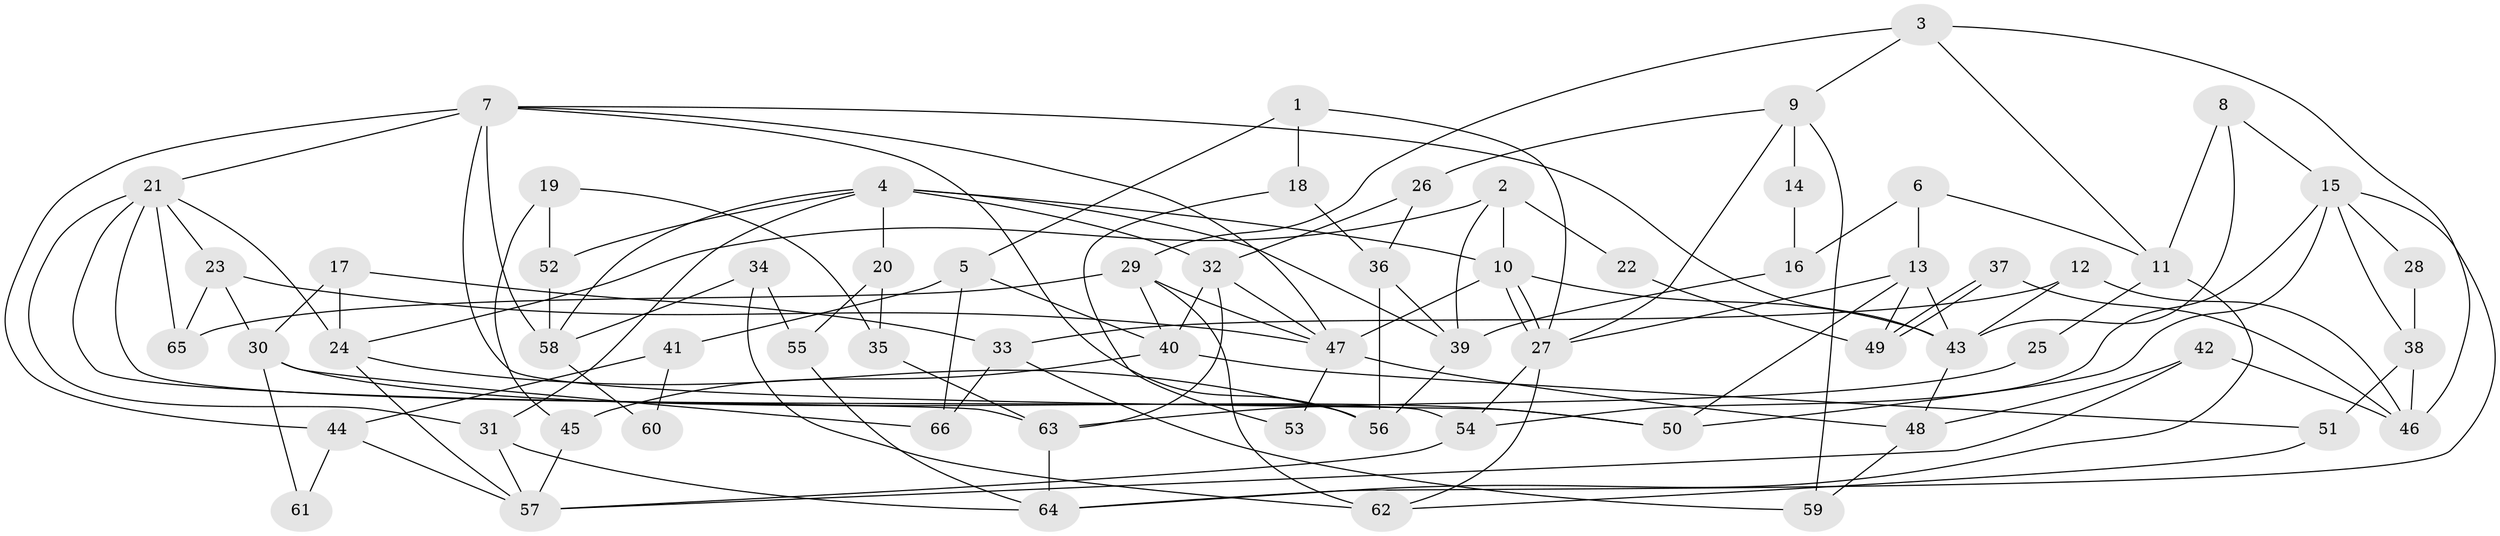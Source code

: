 // coarse degree distribution, {3: 0.18181818181818182, 7: 0.09090909090909091, 13: 0.030303030303030304, 8: 0.06060606060606061, 6: 0.12121212121212122, 11: 0.06060606060606061, 4: 0.15151515151515152, 2: 0.15151515151515152, 5: 0.12121212121212122, 14: 0.030303030303030304}
// Generated by graph-tools (version 1.1) at 2025/18/03/04/25 18:18:58]
// undirected, 66 vertices, 132 edges
graph export_dot {
graph [start="1"]
  node [color=gray90,style=filled];
  1;
  2;
  3;
  4;
  5;
  6;
  7;
  8;
  9;
  10;
  11;
  12;
  13;
  14;
  15;
  16;
  17;
  18;
  19;
  20;
  21;
  22;
  23;
  24;
  25;
  26;
  27;
  28;
  29;
  30;
  31;
  32;
  33;
  34;
  35;
  36;
  37;
  38;
  39;
  40;
  41;
  42;
  43;
  44;
  45;
  46;
  47;
  48;
  49;
  50;
  51;
  52;
  53;
  54;
  55;
  56;
  57;
  58;
  59;
  60;
  61;
  62;
  63;
  64;
  65;
  66;
  1 -- 27;
  1 -- 5;
  1 -- 18;
  2 -- 24;
  2 -- 39;
  2 -- 10;
  2 -- 22;
  3 -- 9;
  3 -- 11;
  3 -- 29;
  3 -- 46;
  4 -- 10;
  4 -- 32;
  4 -- 20;
  4 -- 31;
  4 -- 39;
  4 -- 52;
  4 -- 58;
  5 -- 40;
  5 -- 66;
  5 -- 41;
  6 -- 11;
  6 -- 13;
  6 -- 16;
  7 -- 21;
  7 -- 47;
  7 -- 43;
  7 -- 44;
  7 -- 50;
  7 -- 56;
  7 -- 58;
  8 -- 15;
  8 -- 43;
  8 -- 11;
  9 -- 27;
  9 -- 26;
  9 -- 14;
  9 -- 59;
  10 -- 27;
  10 -- 27;
  10 -- 43;
  10 -- 47;
  11 -- 64;
  11 -- 25;
  12 -- 33;
  12 -- 43;
  12 -- 46;
  13 -- 27;
  13 -- 43;
  13 -- 49;
  13 -- 50;
  14 -- 16;
  15 -- 38;
  15 -- 50;
  15 -- 28;
  15 -- 54;
  15 -- 64;
  16 -- 39;
  17 -- 30;
  17 -- 24;
  17 -- 33;
  18 -- 36;
  18 -- 53;
  19 -- 45;
  19 -- 52;
  19 -- 35;
  20 -- 35;
  20 -- 55;
  21 -- 54;
  21 -- 31;
  21 -- 23;
  21 -- 24;
  21 -- 63;
  21 -- 65;
  22 -- 49;
  23 -- 65;
  23 -- 30;
  23 -- 47;
  24 -- 57;
  24 -- 56;
  25 -- 63;
  26 -- 32;
  26 -- 36;
  27 -- 54;
  27 -- 62;
  28 -- 38;
  29 -- 47;
  29 -- 40;
  29 -- 62;
  29 -- 65;
  30 -- 50;
  30 -- 61;
  30 -- 66;
  31 -- 64;
  31 -- 57;
  32 -- 63;
  32 -- 47;
  32 -- 40;
  33 -- 59;
  33 -- 66;
  34 -- 62;
  34 -- 58;
  34 -- 55;
  35 -- 63;
  36 -- 39;
  36 -- 56;
  37 -- 46;
  37 -- 49;
  37 -- 49;
  38 -- 46;
  38 -- 51;
  39 -- 56;
  40 -- 45;
  40 -- 51;
  41 -- 44;
  41 -- 60;
  42 -- 46;
  42 -- 48;
  42 -- 57;
  43 -- 48;
  44 -- 57;
  44 -- 61;
  45 -- 57;
  47 -- 48;
  47 -- 53;
  48 -- 59;
  51 -- 62;
  52 -- 58;
  54 -- 57;
  55 -- 64;
  58 -- 60;
  63 -- 64;
}
